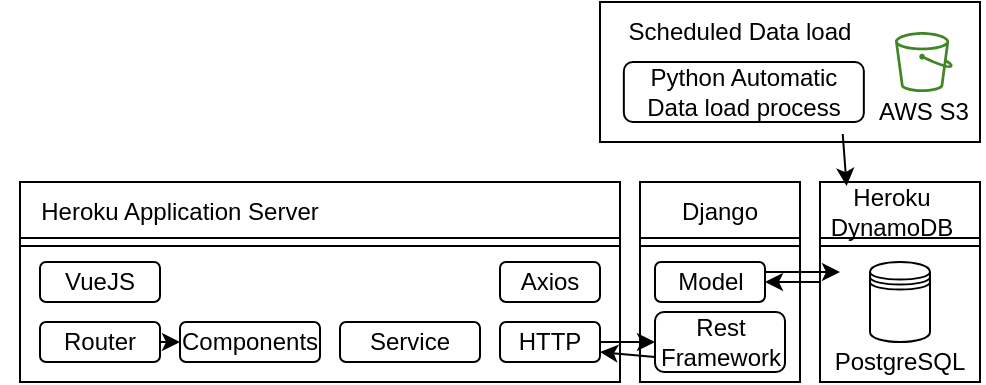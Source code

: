 <mxfile version="21.2.3" type="github">
  <diagram name="Page-1" id="Ute1aCPzgfMwWKsMdvKK">
    <mxGraphModel dx="1034" dy="430" grid="1" gridSize="10" guides="1" tooltips="1" connect="1" arrows="1" fold="1" page="1" pageScale="1" pageWidth="1600" pageHeight="1200" math="0" shadow="0">
      <root>
        <mxCell id="0" />
        <mxCell id="1" parent="0" />
        <mxCell id="EnFBxIm6WWmgzFql9sqj-2" value="" style="rounded=0;whiteSpace=wrap;html=1;" vertex="1" parent="1">
          <mxGeometry x="50" y="720" width="300" height="100" as="geometry" />
        </mxCell>
        <mxCell id="EnFBxIm6WWmgzFql9sqj-4" value="Router" style="rounded=1;whiteSpace=wrap;html=1;" vertex="1" parent="1">
          <mxGeometry x="60" y="790" width="60" height="20" as="geometry" />
        </mxCell>
        <mxCell id="EnFBxIm6WWmgzFql9sqj-5" value="Components" style="rounded=1;whiteSpace=wrap;html=1;" vertex="1" parent="1">
          <mxGeometry x="130" y="790" width="70" height="20" as="geometry" />
        </mxCell>
        <mxCell id="EnFBxIm6WWmgzFql9sqj-6" value="Service" style="rounded=1;whiteSpace=wrap;html=1;" vertex="1" parent="1">
          <mxGeometry x="210" y="790" width="70" height="20" as="geometry" />
        </mxCell>
        <mxCell id="EnFBxIm6WWmgzFql9sqj-7" value="HTTP" style="rounded=1;whiteSpace=wrap;html=1;" vertex="1" parent="1">
          <mxGeometry x="290" y="790" width="50" height="20" as="geometry" />
        </mxCell>
        <mxCell id="EnFBxIm6WWmgzFql9sqj-8" value="Axios" style="rounded=1;whiteSpace=wrap;html=1;" vertex="1" parent="1">
          <mxGeometry x="290" y="760" width="50" height="20" as="geometry" />
        </mxCell>
        <mxCell id="EnFBxIm6WWmgzFql9sqj-9" value="VueJS" style="rounded=1;whiteSpace=wrap;html=1;" vertex="1" parent="1">
          <mxGeometry x="60" y="760" width="60" height="20" as="geometry" />
        </mxCell>
        <mxCell id="EnFBxIm6WWmgzFql9sqj-11" value="" style="endArrow=classic;html=1;rounded=0;exitX=1;exitY=0.5;exitDx=0;exitDy=0;" edge="1" parent="1" source="EnFBxIm6WWmgzFql9sqj-4">
          <mxGeometry width="50" height="50" relative="1" as="geometry">
            <mxPoint x="220" y="810" as="sourcePoint" />
            <mxPoint x="130" y="800" as="targetPoint" />
          </mxGeometry>
        </mxCell>
        <mxCell id="EnFBxIm6WWmgzFql9sqj-13" value="" style="rounded=0;whiteSpace=wrap;html=1;" vertex="1" parent="1">
          <mxGeometry x="360" y="720" width="80" height="100" as="geometry" />
        </mxCell>
        <mxCell id="EnFBxIm6WWmgzFql9sqj-15" value="Model" style="rounded=1;whiteSpace=wrap;html=1;" vertex="1" parent="1">
          <mxGeometry x="367.5" y="760" width="55" height="20" as="geometry" />
        </mxCell>
        <mxCell id="EnFBxIm6WWmgzFql9sqj-16" value="Rest Framework" style="rounded=1;whiteSpace=wrap;html=1;" vertex="1" parent="1">
          <mxGeometry x="367.5" y="785" width="65" height="30" as="geometry" />
        </mxCell>
        <mxCell id="EnFBxIm6WWmgzFql9sqj-17" value="" style="endArrow=classic;html=1;rounded=0;exitX=1;exitY=0.5;exitDx=0;exitDy=0;entryX=0;entryY=0.5;entryDx=0;entryDy=0;" edge="1" parent="1" source="EnFBxIm6WWmgzFql9sqj-7" target="EnFBxIm6WWmgzFql9sqj-16">
          <mxGeometry width="50" height="50" relative="1" as="geometry">
            <mxPoint x="480" y="810" as="sourcePoint" />
            <mxPoint x="530" y="760" as="targetPoint" />
          </mxGeometry>
        </mxCell>
        <mxCell id="EnFBxIm6WWmgzFql9sqj-18" value="" style="endArrow=classic;html=1;rounded=0;exitX=0;exitY=0.75;exitDx=0;exitDy=0;entryX=1;entryY=0.75;entryDx=0;entryDy=0;" edge="1" parent="1" source="EnFBxIm6WWmgzFql9sqj-16" target="EnFBxIm6WWmgzFql9sqj-7">
          <mxGeometry width="50" height="50" relative="1" as="geometry">
            <mxPoint x="480" y="810" as="sourcePoint" />
            <mxPoint x="530" y="760" as="targetPoint" />
          </mxGeometry>
        </mxCell>
        <mxCell id="EnFBxIm6WWmgzFql9sqj-19" value="" style="rounded=0;whiteSpace=wrap;html=1;" vertex="1" parent="1">
          <mxGeometry x="450" y="720" width="80" height="100" as="geometry" />
        </mxCell>
        <mxCell id="EnFBxIm6WWmgzFql9sqj-22" value="" style="rounded=0;whiteSpace=wrap;html=1;" vertex="1" parent="1">
          <mxGeometry x="340" y="630" width="190" height="70" as="geometry" />
        </mxCell>
        <mxCell id="EnFBxIm6WWmgzFql9sqj-23" value="Python Automatic Data load process" style="rounded=1;whiteSpace=wrap;html=1;" vertex="1" parent="1">
          <mxGeometry x="351.92" y="660" width="120" height="30" as="geometry" />
        </mxCell>
        <mxCell id="EnFBxIm6WWmgzFql9sqj-24" value="" style="sketch=0;outlineConnect=0;fontColor=#232F3E;gradientColor=none;fillColor=#3F8624;strokeColor=none;dashed=0;verticalLabelPosition=bottom;verticalAlign=top;align=center;html=1;fontSize=12;fontStyle=0;aspect=fixed;pointerEvents=1;shape=mxgraph.aws4.bucket;" vertex="1" parent="1">
          <mxGeometry x="487.5" y="645" width="28.85" height="30" as="geometry" />
        </mxCell>
        <mxCell id="EnFBxIm6WWmgzFql9sqj-25" value="AWS S3" style="text;strokeColor=none;align=center;fillColor=none;html=1;verticalAlign=middle;whiteSpace=wrap;rounded=0;" vertex="1" parent="1">
          <mxGeometry x="471.92" y="670" width="60" height="30" as="geometry" />
        </mxCell>
        <mxCell id="EnFBxIm6WWmgzFql9sqj-26" value="Scheduled Data load" style="text;strokeColor=none;align=center;fillColor=none;html=1;verticalAlign=middle;whiteSpace=wrap;rounded=0;" vertex="1" parent="1">
          <mxGeometry x="325" y="630" width="170" height="30" as="geometry" />
        </mxCell>
        <mxCell id="EnFBxIm6WWmgzFql9sqj-27" value="Heroku DynamoDB" style="text;strokeColor=none;align=center;fillColor=none;html=1;verticalAlign=middle;whiteSpace=wrap;rounded=0;" vertex="1" parent="1">
          <mxGeometry x="456.35" y="720" width="60" height="30" as="geometry" />
        </mxCell>
        <mxCell id="EnFBxIm6WWmgzFql9sqj-30" value="Heroku Application Server" style="text;strokeColor=none;align=center;fillColor=none;html=1;verticalAlign=middle;whiteSpace=wrap;rounded=0;" vertex="1" parent="1">
          <mxGeometry x="40" y="720" width="180" height="30" as="geometry" />
        </mxCell>
        <mxCell id="EnFBxIm6WWmgzFql9sqj-31" value="Django" style="text;strokeColor=none;align=center;fillColor=none;html=1;verticalAlign=middle;whiteSpace=wrap;rounded=0;" vertex="1" parent="1">
          <mxGeometry x="370" y="720" width="60" height="30" as="geometry" />
        </mxCell>
        <mxCell id="EnFBxIm6WWmgzFql9sqj-32" value="" style="shape=datastore;whiteSpace=wrap;html=1;" vertex="1" parent="1">
          <mxGeometry x="475" y="760" width="30" height="40" as="geometry" />
        </mxCell>
        <mxCell id="EnFBxIm6WWmgzFql9sqj-33" value="PostgreSQL" style="text;strokeColor=none;align=center;fillColor=none;html=1;verticalAlign=middle;whiteSpace=wrap;rounded=0;" vertex="1" parent="1">
          <mxGeometry x="460" y="800" width="60" height="20" as="geometry" />
        </mxCell>
        <mxCell id="EnFBxIm6WWmgzFql9sqj-35" value="" style="edgeStyle=none;orthogonalLoop=1;jettySize=auto;html=1;rounded=0;shape=link;" edge="1" parent="1">
          <mxGeometry width="80" relative="1" as="geometry">
            <mxPoint x="450" y="750" as="sourcePoint" />
            <mxPoint x="530" y="750" as="targetPoint" />
            <Array as="points" />
          </mxGeometry>
        </mxCell>
        <mxCell id="EnFBxIm6WWmgzFql9sqj-36" value="" style="edgeStyle=none;orthogonalLoop=1;jettySize=auto;html=1;rounded=0;shape=link;" edge="1" parent="1">
          <mxGeometry width="80" relative="1" as="geometry">
            <mxPoint x="360" y="750" as="sourcePoint" />
            <mxPoint x="440" y="750" as="targetPoint" />
            <Array as="points" />
          </mxGeometry>
        </mxCell>
        <mxCell id="EnFBxIm6WWmgzFql9sqj-38" value="" style="edgeStyle=none;orthogonalLoop=1;jettySize=auto;html=1;rounded=0;shape=link;" edge="1" parent="1">
          <mxGeometry width="80" relative="1" as="geometry">
            <mxPoint x="350" y="750" as="sourcePoint" />
            <mxPoint x="50" y="750" as="targetPoint" />
            <Array as="points" />
          </mxGeometry>
        </mxCell>
        <mxCell id="EnFBxIm6WWmgzFql9sqj-39" value="" style="edgeStyle=none;orthogonalLoop=1;jettySize=auto;html=1;rounded=0;exitX=0.912;exitY=1.2;exitDx=0;exitDy=0;exitPerimeter=0;entryX=0.116;entryY=0.067;entryDx=0;entryDy=0;entryPerimeter=0;" edge="1" parent="1" source="EnFBxIm6WWmgzFql9sqj-23" target="EnFBxIm6WWmgzFql9sqj-27">
          <mxGeometry width="80" relative="1" as="geometry">
            <mxPoint x="410" y="710" as="sourcePoint" />
            <mxPoint x="490" y="710" as="targetPoint" />
            <Array as="points" />
          </mxGeometry>
        </mxCell>
        <mxCell id="EnFBxIm6WWmgzFql9sqj-40" value="" style="endArrow=classic;html=1;rounded=0;exitX=1;exitY=0.25;exitDx=0;exitDy=0;" edge="1" parent="1" source="EnFBxIm6WWmgzFql9sqj-15">
          <mxGeometry width="50" height="50" relative="1" as="geometry">
            <mxPoint x="390" y="730" as="sourcePoint" />
            <mxPoint x="460" y="765" as="targetPoint" />
          </mxGeometry>
        </mxCell>
        <mxCell id="EnFBxIm6WWmgzFql9sqj-41" value="" style="endArrow=classic;html=1;rounded=0;entryX=1;entryY=0.5;entryDx=0;entryDy=0;" edge="1" parent="1" target="EnFBxIm6WWmgzFql9sqj-15">
          <mxGeometry width="50" height="50" relative="1" as="geometry">
            <mxPoint x="450" y="770" as="sourcePoint" />
            <mxPoint x="440" y="680" as="targetPoint" />
          </mxGeometry>
        </mxCell>
      </root>
    </mxGraphModel>
  </diagram>
</mxfile>
